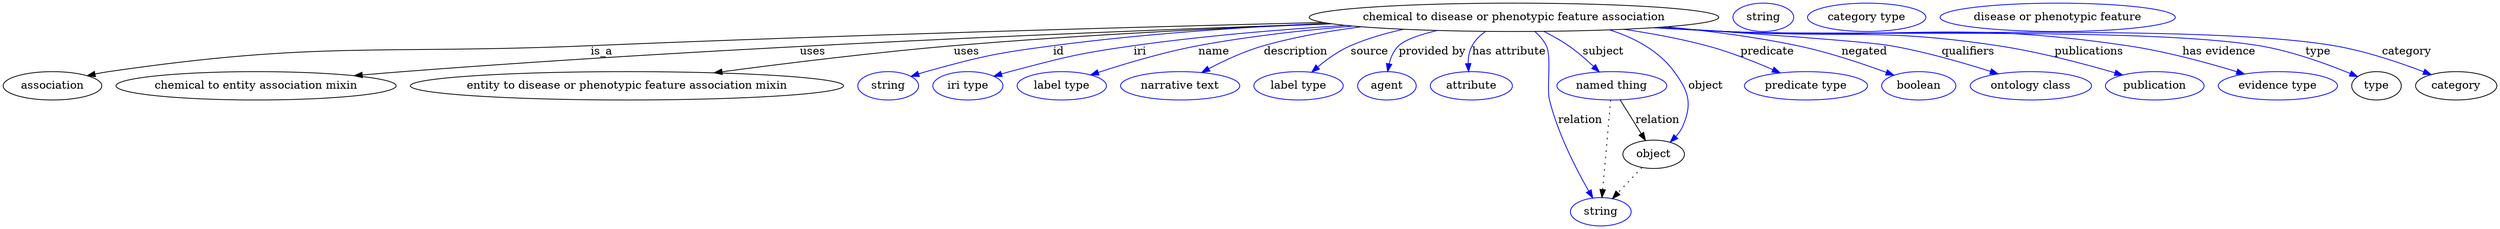 digraph {
	graph [bb="0,0,3158.7,283"];
	node [label="\N"];
	"chemical to disease or phenotypic feature association"	[height=0.5,
		label="chemical to disease or phenotypic feature association",
		pos="1914.4,265",
		width=7.2035];
	association	[height=0.5,
		pos="62.394,178",
		width=1.7332];
	"chemical to disease or phenotypic feature association" -> association	[label=is_a,
		lp="758.39,221.5",
		pos="e,106.71,190.77 1672.6,258.47 1436,252.66 1065.3,242.48 744.39,229 473.13,217.61 403.13,234.68 134.39,196 128.61,195.17 122.61,194.09 \
116.65,192.89"];
	"chemical to entity association mixin"	[height=0.5,
		pos="320.39,178",
		width=4.9287];
	"chemical to disease or phenotypic feature association" -> "chemical to entity association mixin"	[label=uses,
		lp="1026.9,221.5",
		pos="e,445.08,190.82 1682.9,256.86 1403.9,247.31 920.85,227.81 507.39,196 490.55,194.7 472.86,193.24 455.36,191.72"];
	"entity to disease or phenotypic feature association mixin"	[height=0.5,
		pos="790.39,178",
		width=7.6188];
	"chemical to disease or phenotypic feature association" -> "entity to disease or phenotypic feature association mixin"	[label=uses,
		lp="1220.9,221.5",
		pos="e,900.88,194.5 1683.5,256.76 1544.5,251.37 1364.1,242.56 1204.4,229 1105.4,220.59 993.5,206.82 911.04,195.86"];
	id	[color=blue,
		height=0.5,
		label=string,
		pos="1121.4,178",
		width=1.0652];
	"chemical to disease or phenotypic feature association" -> id	[color=blue,
		label=id,
		lp="1337.4,221.5",
		pos="e,1150.4,189.99 1678.5,257.51 1571.9,252.61 1444.4,244.03 1330.4,229 1258,219.46 1239.8,215.57 1169.4,196 1166.3,195.14 1163.1,194.17 \
1159.9,193.15",
		style=solid];
	iri	[color=blue,
		height=0.5,
		label="iri type",
		pos="1222.4,178",
		width=1.2277];
	"chemical to disease or phenotypic feature association" -> iri	[color=blue,
		label=iri,
		lp="1440.4,221.5",
		pos="e,1255.3,190.14 1701.4,254.72 1617.3,249.45 1520,241.34 1432.4,229 1361.8,219.06 1344.3,214.25 1275.4,196 1272,195.11 1268.5,194.13 \
1265.1,193.11",
		style=solid];
	name	[color=blue,
		height=0.5,
		label="label type",
		pos="1341.4,178",
		width=1.5707];
	"chemical to disease or phenotypic feature association" -> name	[color=blue,
		label=name,
		lp="1534.4,221.5",
		pos="e,1378,191.84 1710.6,253.85 1647.4,248.64 1577.7,240.8 1514.4,229 1470.8,220.86 1422.3,206.37 1387.8,195.08",
		style=solid];
	description	[color=blue,
		height=0.5,
		label="narrative text",
		pos="1491.4,178",
		width=2.0943];
	"chemical to disease or phenotypic feature association" -> description	[color=blue,
		label=description,
		lp="1637.9,221.5",
		pos="e,1518.8,195 1721.3,252.97 1679.9,247.76 1636.8,240.14 1597.4,229 1573.2,222.17 1547.7,210.3 1527.8,199.84",
		style=solid];
	source	[color=blue,
		height=0.5,
		label="label type",
		pos="1641.4,178",
		width=1.5707];
	"chemical to disease or phenotypic feature association" -> source	[color=blue,
		label=source,
		lp="1731.4,221.5",
		pos="e,1658.1,195.34 1774.5,249.79 1751.5,244.8 1728.4,238.07 1707.4,229 1692.3,222.47 1677.5,211.77 1665.7,201.94",
		style=solid];
	"provided by"	[color=blue,
		height=0.5,
		label=agent,
		pos="1753.4,178",
		width=1.0291];
	"chemical to disease or phenotypic feature association" -> "provided by"	[color=blue,
		label="provided by",
		lp="1810.9,221.5",
		pos="e,1754.3,196.08 1817.1,248.29 1795.5,243.1 1776.5,236.65 1768.4,229 1762,222.98 1758.3,214.38 1756.2,206",
		style=solid];
	"has attribute"	[color=blue,
		height=0.5,
		label=attribute,
		pos="1860.4,178",
		width=1.4443];
	"chemical to disease or phenotypic feature association" -> "has attribute"	[color=blue,
		label="has attribute",
		lp="1908.4,221.5",
		pos="e,1856.9,196.23 1878.4,247.11 1871.6,242.25 1865.4,236.24 1861.4,229 1857.6,222.2 1856.4,214.06 1856.4,206.33",
		style=solid];
	subject	[color=blue,
		height=0.5,
		label="named thing",
		pos="2038.4,178",
		width=1.9318];
	"chemical to disease or phenotypic feature association" -> subject	[color=blue,
		label=subject,
		lp="2027.4,221.5",
		pos="e,2022.5,195.56 1952.3,247.05 1962.7,241.8 1973.8,235.63 1983.4,229 1994.5,221.33 2005.7,211.57 2015.1,202.72",
		style=solid];
	predicate	[color=blue,
		height=0.5,
		label="predicate type",
		pos="2284.4,178",
		width=2.1665];
	"chemical to disease or phenotypic feature association" -> predicate	[color=blue,
		label=predicate,
		lp="2235.4,221.5",
		pos="e,2251.7,194.45 2053.6,249.79 2088.2,244.69 2124.9,237.92 2158.4,229 2187.2,221.33 2218.4,209.01 2242.5,198.52",
		style=solid];
	relation	[color=blue,
		height=0.5,
		label=string,
		pos="2024.4,18",
		width=1.0652];
	"chemical to disease or phenotypic feature association" -> relation	[color=blue,
		label=relation,
		lp="1998.4,134.5",
		pos="e,2014.2,35.595 1940.7,247 1946.5,241.93 1952,235.87 1955.4,229 1962.2,215.24 1955.7,174.91 1959.4,160 1969.9,117.4 1993.3,71.956 \
2009,44.516",
		style=solid];
	negated	[color=blue,
		height=0.5,
		label=boolean,
		pos="2427.4,178",
		width=1.2999];
	"chemical to disease or phenotypic feature association" -> negated	[color=blue,
		label=negated,
		lp="2358.4,221.5",
		pos="e,2396.1,191.39 2107.5,252.92 2161.5,247.72 2220.1,240.12 2273.4,229 2312.6,220.82 2355.9,206.24 2386.6,194.93",
		style=solid];
	qualifiers	[color=blue,
		height=0.5,
		label="ontology class",
		pos="2568.4,178",
		width=2.1304];
	"chemical to disease or phenotypic feature association" -> qualifiers	[color=blue,
		label=qualifiers,
		lp="2489.9,221.5",
		pos="e,2527.1,193.23 2098.3,252.29 2220,244.23 2362.5,234.09 2391.4,229 2434.7,221.38 2482.5,207.51 2517.6,196.31",
		style=solid];
	publications	[color=blue,
		height=0.5,
		label=publication,
		pos="2725.4,178",
		width=1.7332];
	"chemical to disease or phenotypic feature association" -> publications	[color=blue,
		label=publications,
		lp="2643.4,221.5",
		pos="e,2684.5,191.81 2097.1,252.19 2125.9,250.4 2155.5,248.61 2183.4,247 2336.2,238.17 2376,251.85 2527.4,229 2578.3,221.32 2635.2,206.26 \
2674.8,194.67",
		style=solid];
	"has evidence"	[color=blue,
		height=0.5,
		label="evidence type",
		pos="2881.4,178",
		width=2.0943];
	"chemical to disease or phenotypic feature association" -> "has evidence"	[color=blue,
		label="has evidence",
		lp="2806.9,221.5",
		pos="e,2839.3,192.96 2093.8,251.97 2123.7,250.16 2154.4,248.43 2183.4,247 2409,235.87 2467.9,261.95 2691.4,229 2738.9,221.99 2791.7,207.55 \
2829.5,195.98",
		style=solid];
	type	[height=0.5,
		pos="3006.4,178",
		width=0.86659];
	"chemical to disease or phenotypic feature association" -> type	[color=blue,
		label=type,
		lp="2932.4,221.5",
		pos="e,2982.5,189.72 2092,251.86 2122.4,250.04 2153.8,248.33 2183.4,247 2333.1,240.27 2709.5,253.11 2857.4,229 2898.4,222.31 2943.3,205.89 \
2973,193.68",
		style=solid];
	category	[height=0.5,
		pos="3107.4,178",
		width=1.4263];
	"chemical to disease or phenotypic feature association" -> category	[color=blue,
		label=category,
		lp="3044.9,221.5",
		pos="e,3075.7,192.21 2091.2,251.82 2121.9,249.99 2153.6,248.29 2183.4,247 2354.2,239.61 2783.9,257.54 2952.4,229 2992,222.29 3035.4,207.62 \
3066.2,195.9",
		style=solid];
	object	[height=0.5,
		pos="2091.4,91",
		width=1.0832];
	"chemical to disease or phenotypic feature association" -> object	[color=blue,
		label=object,
		lp="2157.4,178",
		pos="e,2112.4,106.44 2035.6,249.04 2067.1,239.07 2097.7,222.72 2117.4,196 2135.8,170.99 2140.7,155.52 2128.4,127 2126.3,122.15 2123.2,\
117.66 2119.6,113.62",
		style=solid];
	subject -> relation	[pos="e,2025.9,36.188 2036.9,159.79 2034.5,132.48 2029.7,78.994 2026.8,46.38",
		style=dotted];
	subject -> object	[label=relation,
		lp="2096.4,134.5",
		pos="e,2081,108.6 2049.1,159.8 2056.8,147.54 2067.2,130.87 2075.7,117.13"];
	association_type	[color=blue,
		height=0.5,
		label=string,
		pos="2230.4,265",
		width=1.0652];
	association_category	[color=blue,
		height=0.5,
		label="category type",
		pos="2361.4,265",
		width=2.0762];
	object -> relation	[pos="e,2039.2,34.713 2076.5,74.243 2067.6,64.775 2056.1,52.56 2046.1,42.024",
		style=dotted];
	"chemical to disease or phenotypic feature association_object"	[color=blue,
		height=0.5,
		label="disease or phenotypic feature",
		pos="2603.4,265",
		width=4.1344];
}
